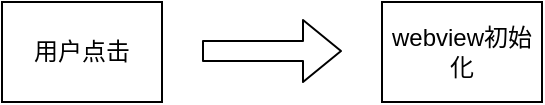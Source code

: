 <mxfile version="13.5.8" type="github">
  <diagram id="yIyg973qpVsaYxa47w4K" name="Page-1">
    <mxGraphModel dx="786" dy="424" grid="1" gridSize="10" guides="1" tooltips="1" connect="1" arrows="1" fold="1" page="1" pageScale="1" pageWidth="827" pageHeight="1169" math="0" shadow="0">
      <root>
        <mxCell id="0" />
        <mxCell id="1" parent="0" />
        <mxCell id="48RK_iuOdJSWhs2NSOel-1" value="用户点击" style="rounded=0;whiteSpace=wrap;html=1;" vertex="1" parent="1">
          <mxGeometry x="100" y="130" width="80" height="50" as="geometry" />
        </mxCell>
        <mxCell id="48RK_iuOdJSWhs2NSOel-2" value="" style="shape=flexArrow;endArrow=classic;html=1;" edge="1" parent="1">
          <mxGeometry width="50" height="50" relative="1" as="geometry">
            <mxPoint x="200" y="154.5" as="sourcePoint" />
            <mxPoint x="270" y="154.5" as="targetPoint" />
          </mxGeometry>
        </mxCell>
        <mxCell id="48RK_iuOdJSWhs2NSOel-3" value="webview初始化" style="rounded=0;whiteSpace=wrap;html=1;" vertex="1" parent="1">
          <mxGeometry x="290" y="130" width="80" height="50" as="geometry" />
        </mxCell>
      </root>
    </mxGraphModel>
  </diagram>
</mxfile>
